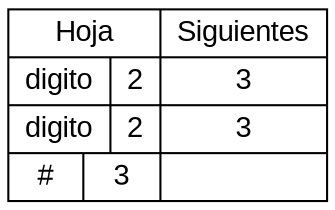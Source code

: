 digraph G { 

nodesep=0.8;

ranksep=0.5;

node [fontname="Arial"]; 
node_A [shape=record  label=
" {Hoja |{digito|2}|{digito|2}|{#|3}}|{Siguientes|3|3|} "]; 

}

